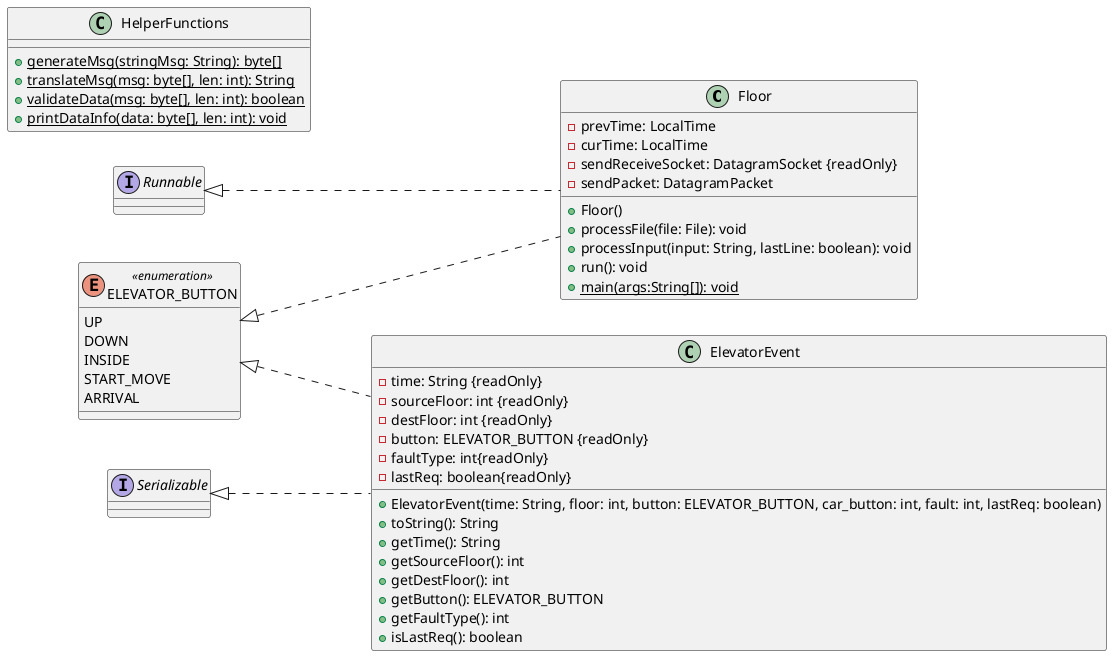 @startuml
'https://plantuml.com/class-diagram

left to right direction

class Floor
class ElevatorEvent
class HelperFunctions
enum ELEVATOR_BUTTON <<enumeration>>

ELEVATOR_BUTTON <|.. ElevatorEvent
ELEVATOR_BUTTON <|.. Floor

enum ELEVATOR_BUTTON {
UP
DOWN
INSIDE
START_MOVE
ARRIVAL
}

class ElevatorEvent implements Serializable{
-time: String {readOnly}
-sourceFloor: int {readOnly}
-destFloor: int {readOnly}
-button: ELEVATOR_BUTTON {readOnly}
-faultType: int{readOnly}
-lastReq: boolean{readOnly}

+ElevatorEvent(time: String, floor: int, button: ELEVATOR_BUTTON, car_button: int, fault: int, lastReq: boolean)
+toString(): String
+getTime(): String
+getSourceFloor(): int
+getDestFloor(): int
+getButton(): ELEVATOR_BUTTON
+getFaultType(): int
+isLastReq(): boolean
}

class Floor implements Runnable{
-prevTime: LocalTime
-curTime: LocalTime
-sendReceiveSocket: DatagramSocket {readOnly}
-sendPacket: DatagramPacket

+Floor()
+processFile(file: File): void
+processInput(input: String, lastLine: boolean): void
+run(): void
+{Static} main(args:String[]): void
}

class HelperFunctions{
+{Static} generateMsg(stringMsg: String): byte[]
+{Static} translateMsg(msg: byte[], len: int): String
+{Static} validateData(msg: byte[], len: int): boolean
+{Static} printDataInfo(data: byte[], len: int): void
}

@enduml